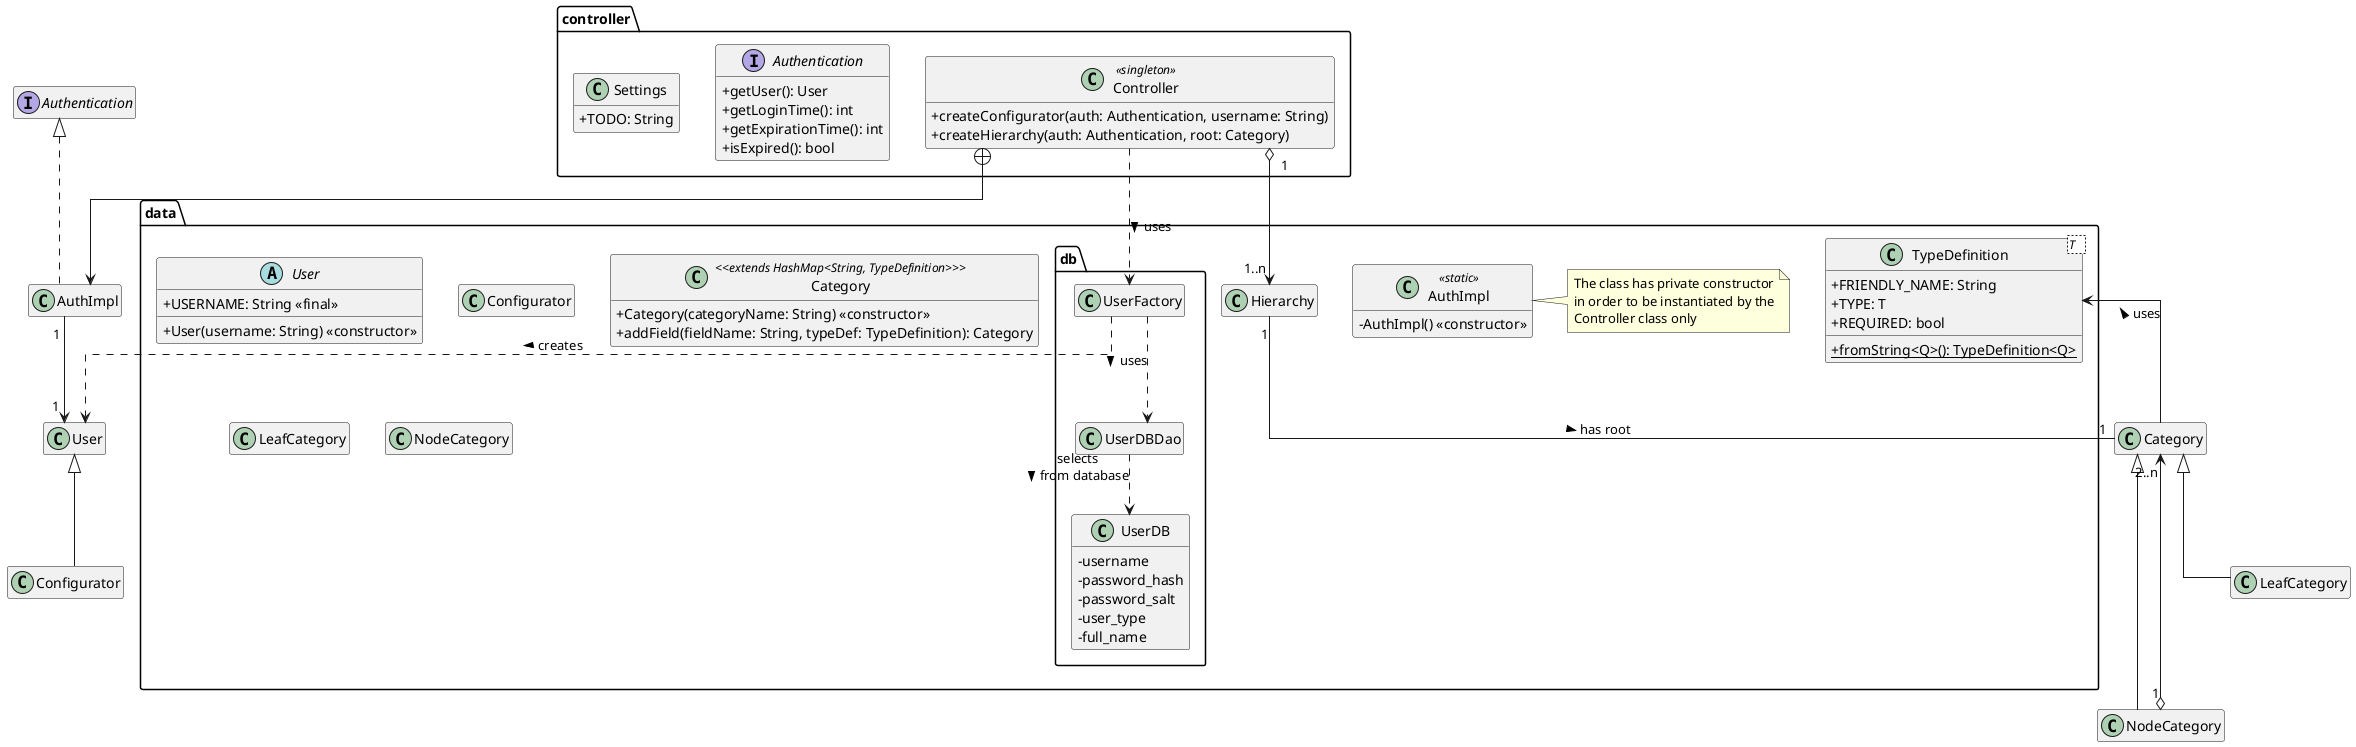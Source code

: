 @startuml

skinparam ClassAttributeIconSize 0
'skinparam groupInheritance 2
skinparam linetype ortho
hide empty members

package controller #FFFFFF{
    class Controller <<singleton>> {
        + createConfigurator(auth: Authentication, username: String)
        + createHierarchy(auth: Authentication, root: Category)
    }

    interface Authentication {
        + getUser(): User
        + getLoginTime(): int
        + getExpirationTime(): int
        + isExpired(): bool
    }

    class Settings {
        + TODO: String
    }
}


package data #FFFFFF{
    abstract class User {
        + USERNAME: String <<final>>
        + User(username: String) <<constructor>>
    }

    class Configurator {
    
    }

    'add nota per classe innestata
    class AuthImpl <<static>> {
        - AuthImpl() <<constructor>>
    }

    class Hierarchy{

    }

    class Category <<extends HashMap<String, TypeDefinition>>> {
        + Category(categoryName: String) <<constructor>>
        + addField(fieldName: String, typeDef: TypeDefinition): Category
    }

    class TypeDefinition<T   > {
        + FRIENDLY_NAME: String
        + TYPE: T
        + REQUIRED: bool
        + {static} fromString<Q>(): TypeDefinition<Q>
    }

    class LeafCategory{
    }

    class NodeCategory{
    }

    note right of AuthImpl : The class has private constructor\nin order to be instantiated by the\nController class only

    package db #FFFFFF{
        class UserDB {
            - username
            - password_hash
            - password_salt
            - user_type
            - full_name
        }

        class UserDBDao

        class UserFactory
    }

}


class Configurator extends User
class LeafCategory extends Category
class NodeCategory extends Category
class AuthImpl implements Authentication

LeafCategory -[hidden]-> NodeCategory
Controller "1" o--> "1..n" Hierarchy
Hierarchy "1" -- "1" Category: has root >
NodeCategory "1" o-right-> "2..n" Category
Controller +--> AuthImpl
AuthImpl "1" --> "1" User
Category -up-> TypeDefinition: uses >

Controller ..> UserFactory: uses >
UserFactory ..> User: creates >
UserFactory ..> UserDBDao: uses >
UserDBDao ..> UserDB: selects\nfrom database >

@enduml